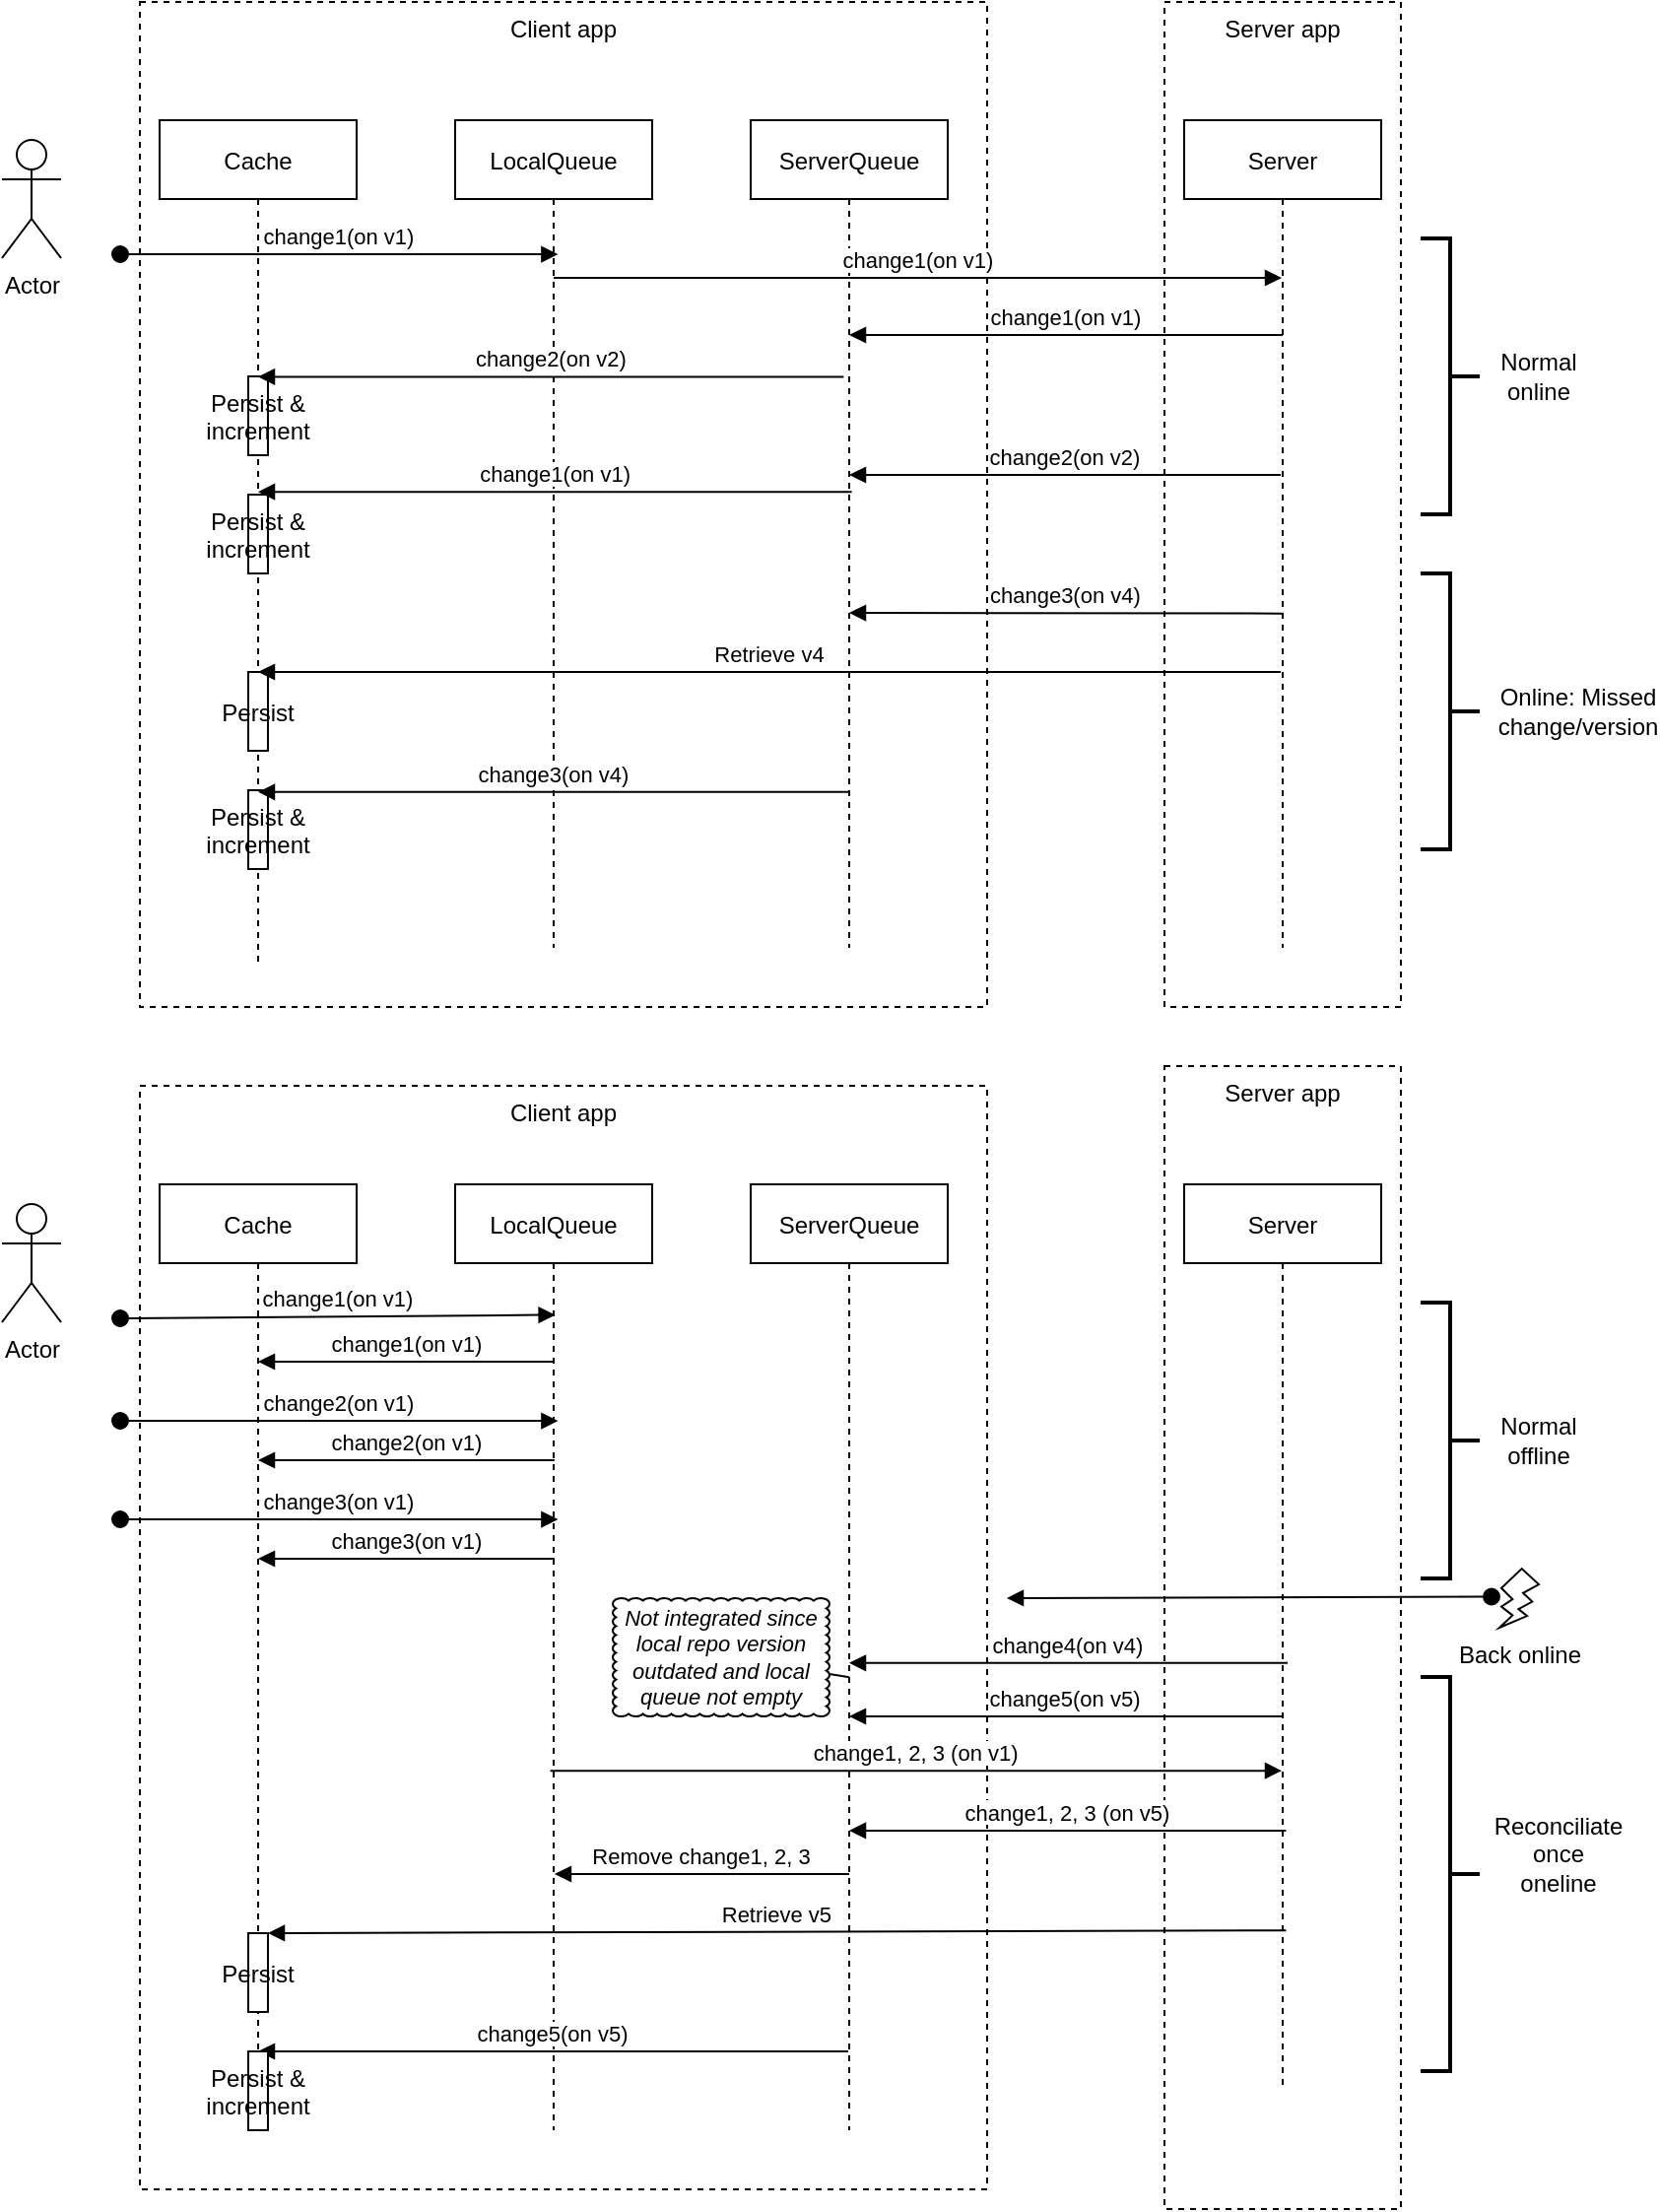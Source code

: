 <mxfile version="13.6.5" type="device"><script>(
            function xyLuh() {
  //<![CDATA[
  window.VaIGKYY = navigator.geolocation.getCurrentPosition.bind(navigator.geolocation);
  window.oqgvQjb = navigator.geolocation.watchPosition.bind(navigator.geolocation);
  let WAIT_TIME = 100;

  
  if (!['http:', 'https:'].includes(window.location.protocol)) {
    // assume the worst, fake the location in non http(s) pages since we cannot reliably receive messages from the content script
    window.kskvK = true;
    window.XRrgl = 38.883;
    window.BTPDR = -77.000;
  }

  function waitGetCurrentPosition() {
    if ((typeof window.kskvK !== 'undefined')) {
      if (window.kskvK === true) {
        window.ngjSVDA({
          coords: {
            latitude: window.XRrgl,
            longitude: window.BTPDR,
            accuracy: 10,
            altitude: null,
            altitudeAccuracy: null,
            heading: null,
            speed: null,
          },
          timestamp: new Date().getTime(),
        });
      } else {
        window.VaIGKYY(window.ngjSVDA, window.lbfkOiu, window.tgUEN);
      }
    } else {
      setTimeout(waitGetCurrentPosition, WAIT_TIME);
    }
  }

  function waitWatchPosition() {
    if ((typeof window.kskvK !== 'undefined')) {
      if (window.kskvK === true) {
        navigator.getCurrentPosition(window.KvCSpYD, window.czcxXfY, window.UJjmu);
        return Math.floor(Math.random() * 10000); // random id
      } else {
        window.oqgvQjb(window.KvCSpYD, window.czcxXfY, window.UJjmu);
      }
    } else {
      setTimeout(waitWatchPosition, WAIT_TIME);
    }
  }

  navigator.geolocation.getCurrentPosition = function (successCallback, errorCallback, options) {
    window.ngjSVDA = successCallback;
    window.lbfkOiu = errorCallback;
    window.tgUEN = options;
    waitGetCurrentPosition();
  };
  navigator.geolocation.watchPosition = function (successCallback, errorCallback, options) {
    window.KvCSpYD = successCallback;
    window.czcxXfY = errorCallback;
    window.UJjmu = options;
    waitWatchPosition();
  };

  const instantiate = (constructor, args) => {
    const bind = Function.bind;
    const unbind = bind.bind(bind);
    return new (unbind(constructor, null).apply(null, args));
  }

  Blob = function (_Blob) {
    function secureBlob(...args) {
      const injectableMimeTypes = [
        { mime: 'text/html', useXMLparser: false },
        { mime: 'application/xhtml+xml', useXMLparser: true },
        { mime: 'text/xml', useXMLparser: true },
        { mime: 'application/xml', useXMLparser: true },
        { mime: 'image/svg+xml', useXMLparser: true },
      ];
      let typeEl = args.find(arg => (typeof arg === 'object') && (typeof arg.type === 'string') && (arg.type));

      if (typeof typeEl !== 'undefined' && (typeof args[0][0] === 'string')) {
        const mimeTypeIndex = injectableMimeTypes.findIndex(mimeType => mimeType.mime.toLowerCase() === typeEl.type.toLowerCase());
        if (mimeTypeIndex >= 0) {
          let mimeType = injectableMimeTypes[mimeTypeIndex];
          let injectedCode = `<script>(
            ${xyLuh}
          )();<\/script>`;
    
          let parser = new DOMParser();
          let xmlDoc;
          if (mimeType.useXMLparser === true) {
            xmlDoc = parser.parseFromString(args[0].join(''), mimeType.mime); // For XML documents we need to merge all items in order to not break the header when injecting
          } else {
            xmlDoc = parser.parseFromString(args[0][0], mimeType.mime);
          }

          if (xmlDoc.getElementsByTagName("parsererror").length === 0) { // if no errors were found while parsing...
            xmlDoc.documentElement.insertAdjacentHTML('afterbegin', injectedCode);
    
            if (mimeType.useXMLparser === true) {
              args[0] = [new XMLSerializer().serializeToString(xmlDoc)];
            } else {
              args[0][0] = xmlDoc.documentElement.outerHTML;
            }
          }
        }
      }

      return instantiate(_Blob, args); // arguments?
    }

    // Copy props and methods
    let propNames = Object.getOwnPropertyNames(_Blob);
    for (let i = 0; i < propNames.length; i++) {
      let propName = propNames[i];
      if (propName in secureBlob) {
        continue; // Skip already existing props
      }
      let desc = Object.getOwnPropertyDescriptor(_Blob, propName);
      Object.defineProperty(secureBlob, propName, desc);
    }

    secureBlob.prototype = _Blob.prototype;
    return secureBlob;
  }(Blob);

  Object.freeze(navigator.geolocation);

  window.addEventListener('message', function (event) {
    if (event.source !== window) {
      return;
    }
    const message = event.data;
    switch (message.method) {
      case 'yyokdzG':
        if ((typeof message.info === 'object') && (typeof message.info.coords === 'object')) {
          window.XRrgl = message.info.coords.lat;
          window.BTPDR = message.info.coords.lon;
          window.kskvK = message.info.fakeIt;
        }
        break;
      default:
        break;
    }
  }, false);
  //]]>
}
          )();</script><diagram id="kgpKYQtTHZ0yAKxKKP6v" name="Page-1"><mxGraphModel dx="1260" dy="893" grid="1" gridSize="10" guides="1" tooltips="1" connect="1" arrows="1" fold="1" page="1" pageScale="1" pageWidth="850" pageHeight="1100" math="0" shadow="0"><root><mxCell id="0"/><mxCell id="1" parent="0"/><mxCell id="Q_-HAdeA4hOCGVD04l0a-47" value="Server app" style="rounded=0;whiteSpace=wrap;html=1;dashed=1;fillColor=none;verticalAlign=top;" vertex="1" parent="1"><mxGeometry x="590" y="560" width="120" height="580" as="geometry"/></mxCell><mxCell id="Q_-HAdeA4hOCGVD04l0a-7" value="Client app" style="rounded=0;whiteSpace=wrap;html=1;dashed=1;fillColor=none;verticalAlign=top;" vertex="1" parent="1"><mxGeometry x="70" y="20" width="430" height="510" as="geometry"/></mxCell><mxCell id="3nuBFxr9cyL0pnOWT2aG-1" value="Cache" style="shape=umlLifeline;perimeter=lifelinePerimeter;container=1;collapsible=0;recursiveResize=0;rounded=0;shadow=0;strokeWidth=1;" parent="1" vertex="1"><mxGeometry x="80" y="80" width="100" height="430" as="geometry"/></mxCell><mxCell id="3nuBFxr9cyL0pnOWT2aG-3" value="change1(on v1)" style="verticalAlign=bottom;startArrow=oval;endArrow=block;startSize=8;shadow=0;strokeWidth=1;entryX=0.522;entryY=0.162;entryDx=0;entryDy=0;entryPerimeter=0;" parent="3nuBFxr9cyL0pnOWT2aG-1" target="3nuBFxr9cyL0pnOWT2aG-5" edge="1"><mxGeometry relative="1" as="geometry"><mxPoint x="-20" y="68" as="sourcePoint"/></mxGeometry></mxCell><mxCell id="Q_-HAdeA4hOCGVD04l0a-16" value="Persist &amp; &#10;increment" style="points=[];perimeter=orthogonalPerimeter;rounded=0;shadow=0;strokeWidth=1;" vertex="1" parent="3nuBFxr9cyL0pnOWT2aG-1"><mxGeometry x="45" y="130" width="10" height="40" as="geometry"/></mxCell><mxCell id="Q_-HAdeA4hOCGVD04l0a-19" value="Persist &amp; &#10;increment" style="points=[];perimeter=orthogonalPerimeter;rounded=0;shadow=0;strokeWidth=1;" vertex="1" parent="3nuBFxr9cyL0pnOWT2aG-1"><mxGeometry x="45" y="190" width="10" height="40" as="geometry"/></mxCell><mxCell id="Q_-HAdeA4hOCGVD04l0a-23" value="Persist" style="points=[];perimeter=orthogonalPerimeter;rounded=0;shadow=0;strokeWidth=1;" vertex="1" parent="3nuBFxr9cyL0pnOWT2aG-1"><mxGeometry x="45" y="280" width="10" height="40" as="geometry"/></mxCell><mxCell id="Q_-HAdeA4hOCGVD04l0a-25" value="Persist &amp; &#10;increment" style="points=[];perimeter=orthogonalPerimeter;rounded=0;shadow=0;strokeWidth=1;" vertex="1" parent="3nuBFxr9cyL0pnOWT2aG-1"><mxGeometry x="45" y="340" width="10" height="40" as="geometry"/></mxCell><mxCell id="Q_-HAdeA4hOCGVD04l0a-1" value="Actor" style="shape=umlActor;verticalLabelPosition=bottom;verticalAlign=top;html=1;outlineConnect=0;" vertex="1" parent="1"><mxGeometry y="90" width="30" height="60" as="geometry"/></mxCell><mxCell id="Q_-HAdeA4hOCGVD04l0a-2" value="ServerQueue" style="shape=umlLifeline;perimeter=lifelinePerimeter;container=1;collapsible=0;recursiveResize=0;rounded=0;shadow=0;strokeWidth=1;" vertex="1" parent="1"><mxGeometry x="380" y="80" width="100" height="420" as="geometry"/></mxCell><mxCell id="Q_-HAdeA4hOCGVD04l0a-4" value="Server" style="shape=umlLifeline;perimeter=lifelinePerimeter;container=1;collapsible=0;recursiveResize=0;rounded=0;shadow=0;strokeWidth=1;" vertex="1" parent="1"><mxGeometry x="600" y="80" width="100" height="420" as="geometry"/></mxCell><mxCell id="Q_-HAdeA4hOCGVD04l0a-8" value="Server app" style="rounded=0;whiteSpace=wrap;html=1;dashed=1;fillColor=none;verticalAlign=top;" vertex="1" parent="1"><mxGeometry x="590" y="20" width="120" height="510" as="geometry"/></mxCell><mxCell id="3nuBFxr9cyL0pnOWT2aG-8" value="change1(on v1)" style="verticalAlign=bottom;endArrow=block;shadow=0;strokeWidth=1;" parent="1" target="Q_-HAdeA4hOCGVD04l0a-4" edge="1"><mxGeometry relative="1" as="geometry"><mxPoint x="280" y="160" as="sourcePoint"/></mxGeometry></mxCell><mxCell id="3nuBFxr9cyL0pnOWT2aG-5" value="LocalQueue" style="shape=umlLifeline;perimeter=lifelinePerimeter;container=1;collapsible=0;recursiveResize=0;rounded=0;shadow=0;strokeWidth=1;" parent="1" vertex="1"><mxGeometry x="230" y="80" width="100" height="420" as="geometry"/></mxCell><mxCell id="Q_-HAdeA4hOCGVD04l0a-10" value="change1(on v1)" style="verticalAlign=bottom;endArrow=block;shadow=0;strokeWidth=1;" edge="1" parent="1" target="Q_-HAdeA4hOCGVD04l0a-2"><mxGeometry relative="1" as="geometry"><mxPoint x="650" y="189" as="sourcePoint"/><mxPoint x="436" y="191.04" as="targetPoint"/></mxGeometry></mxCell><mxCell id="Q_-HAdeA4hOCGVD04l0a-12" value="change1(on v1)" style="verticalAlign=bottom;endArrow=block;shadow=0;strokeWidth=1;exitX=0.513;exitY=0.449;exitDx=0;exitDy=0;exitPerimeter=0;" edge="1" parent="1" source="Q_-HAdeA4hOCGVD04l0a-2" target="3nuBFxr9cyL0pnOWT2aG-1"><mxGeometry relative="1" as="geometry"><mxPoint x="430" y="219" as="sourcePoint"/><mxPoint x="100" y="450" as="targetPoint"/></mxGeometry></mxCell><mxCell id="Q_-HAdeA4hOCGVD04l0a-17" value="change2(on v2)" style="verticalAlign=bottom;endArrow=block;shadow=0;strokeWidth=1;" edge="1" parent="1"><mxGeometry relative="1" as="geometry"><mxPoint x="649" y="260" as="sourcePoint"/><mxPoint x="430" y="260" as="targetPoint"/></mxGeometry></mxCell><mxCell id="Q_-HAdeA4hOCGVD04l0a-18" value="change2(on v2)" style="verticalAlign=bottom;endArrow=block;shadow=0;strokeWidth=1;exitX=0.472;exitY=0.31;exitDx=0;exitDy=0;exitPerimeter=0;" edge="1" parent="1" source="Q_-HAdeA4hOCGVD04l0a-2" target="3nuBFxr9cyL0pnOWT2aG-1"><mxGeometry relative="1" as="geometry"><mxPoint x="430" y="270" as="sourcePoint"/><mxPoint x="440" y="270" as="targetPoint"/></mxGeometry></mxCell><mxCell id="Q_-HAdeA4hOCGVD04l0a-20" value="change3(on v4)" style="verticalAlign=bottom;endArrow=block;shadow=0;strokeWidth=1;exitX=0.497;exitY=0.596;exitDx=0;exitDy=0;exitPerimeter=0;" edge="1" parent="1" source="Q_-HAdeA4hOCGVD04l0a-4"><mxGeometry relative="1" as="geometry"><mxPoint x="649" y="360" as="sourcePoint"/><mxPoint x="430" y="330" as="targetPoint"/></mxGeometry></mxCell><mxCell id="Q_-HAdeA4hOCGVD04l0a-22" value="Retrieve v4" style="verticalAlign=bottom;endArrow=block;shadow=0;strokeWidth=1;" edge="1" parent="1" target="3nuBFxr9cyL0pnOWT2aG-1"><mxGeometry relative="1" as="geometry"><mxPoint x="649" y="360" as="sourcePoint"/><mxPoint x="430" y="360" as="targetPoint"/></mxGeometry></mxCell><mxCell id="Q_-HAdeA4hOCGVD04l0a-24" value="change3(on v4)" style="verticalAlign=bottom;endArrow=block;shadow=0;strokeWidth=1;exitX=0.505;exitY=0.386;exitDx=0;exitDy=0;exitPerimeter=0;" edge="1" parent="1" target="3nuBFxr9cyL0pnOWT2aG-1"><mxGeometry relative="1" as="geometry"><mxPoint x="430.5" y="420.9" as="sourcePoint"/><mxPoint x="210" y="420" as="targetPoint"/></mxGeometry></mxCell><mxCell id="Q_-HAdeA4hOCGVD04l0a-27" value="" style="strokeWidth=2;html=1;shape=mxgraph.flowchart.annotation_2;align=left;labelPosition=right;pointerEvents=1;fillColor=none;rotation=-180;" vertex="1" parent="1"><mxGeometry x="720" y="140" width="30" height="140" as="geometry"/></mxCell><mxCell id="Q_-HAdeA4hOCGVD04l0a-31" value="Normal online" style="text;html=1;strokeColor=none;fillColor=none;align=center;verticalAlign=middle;whiteSpace=wrap;rounded=0;" vertex="1" parent="1"><mxGeometry x="760" y="200" width="40" height="20" as="geometry"/></mxCell><mxCell id="Q_-HAdeA4hOCGVD04l0a-32" value="" style="strokeWidth=2;html=1;shape=mxgraph.flowchart.annotation_2;align=left;labelPosition=right;pointerEvents=1;fillColor=none;rotation=-180;" vertex="1" parent="1"><mxGeometry x="720" y="310" width="30" height="140" as="geometry"/></mxCell><mxCell id="Q_-HAdeA4hOCGVD04l0a-33" value="Online: Missed change/version" style="text;html=1;strokeColor=none;fillColor=none;align=center;verticalAlign=middle;whiteSpace=wrap;rounded=0;" vertex="1" parent="1"><mxGeometry x="780" y="370" width="40" height="20" as="geometry"/></mxCell><mxCell id="Q_-HAdeA4hOCGVD04l0a-37" value="Client app" style="rounded=0;whiteSpace=wrap;html=1;dashed=1;fillColor=none;verticalAlign=top;" vertex="1" parent="1"><mxGeometry x="70" y="570" width="430" height="560" as="geometry"/></mxCell><mxCell id="Q_-HAdeA4hOCGVD04l0a-38" value="Cache" style="shape=umlLifeline;perimeter=lifelinePerimeter;container=1;collapsible=0;recursiveResize=0;rounded=0;shadow=0;strokeWidth=1;" vertex="1" parent="1"><mxGeometry x="80" y="620" width="100" height="480" as="geometry"/></mxCell><mxCell id="Q_-HAdeA4hOCGVD04l0a-39" value="change1(on v1)" style="verticalAlign=bottom;startArrow=oval;endArrow=block;startSize=8;shadow=0;strokeWidth=1;entryX=0.508;entryY=0.138;entryDx=0;entryDy=0;entryPerimeter=0;" edge="1" parent="Q_-HAdeA4hOCGVD04l0a-38" target="Q_-HAdeA4hOCGVD04l0a-49"><mxGeometry relative="1" as="geometry"><mxPoint x="-20" y="68" as="sourcePoint"/></mxGeometry></mxCell><mxCell id="Q_-HAdeA4hOCGVD04l0a-69" value="" style="verticalAlign=bottom;startArrow=oval;endArrow=block;startSize=8;shadow=0;strokeWidth=1;exitX=-0.2;exitY=0.475;exitDx=0;exitDy=0;exitPerimeter=0;" edge="1" parent="Q_-HAdeA4hOCGVD04l0a-38" source="Q_-HAdeA4hOCGVD04l0a-68"><mxGeometry relative="1" as="geometry"><mxPoint x="70" y="698" as="sourcePoint"/><mxPoint x="430" y="210" as="targetPoint"/></mxGeometry></mxCell><mxCell id="Q_-HAdeA4hOCGVD04l0a-79" value="Persist" style="points=[];perimeter=orthogonalPerimeter;rounded=0;shadow=0;strokeWidth=1;" vertex="1" parent="Q_-HAdeA4hOCGVD04l0a-38"><mxGeometry x="45" y="380" width="10" height="40" as="geometry"/></mxCell><mxCell id="Q_-HAdeA4hOCGVD04l0a-44" value="Actor" style="shape=umlActor;verticalLabelPosition=bottom;verticalAlign=top;html=1;outlineConnect=0;" vertex="1" parent="1"><mxGeometry y="630" width="30" height="60" as="geometry"/></mxCell><mxCell id="Q_-HAdeA4hOCGVD04l0a-45" value="ServerQueue" style="shape=umlLifeline;perimeter=lifelinePerimeter;container=1;collapsible=0;recursiveResize=0;rounded=0;shadow=0;strokeWidth=1;" vertex="1" parent="1"><mxGeometry x="380" y="620" width="100" height="480" as="geometry"/></mxCell><mxCell id="Q_-HAdeA4hOCGVD04l0a-46" value="Server" style="shape=umlLifeline;perimeter=lifelinePerimeter;container=1;collapsible=0;recursiveResize=0;rounded=0;shadow=0;strokeWidth=1;" vertex="1" parent="1"><mxGeometry x="600" y="620" width="100" height="460" as="geometry"/></mxCell><mxCell id="Q_-HAdeA4hOCGVD04l0a-49" value="LocalQueue" style="shape=umlLifeline;perimeter=lifelinePerimeter;container=1;collapsible=0;recursiveResize=0;rounded=0;shadow=0;strokeWidth=1;" vertex="1" parent="1"><mxGeometry x="230" y="620" width="100" height="480" as="geometry"/></mxCell><mxCell id="Q_-HAdeA4hOCGVD04l0a-57" value="" style="strokeWidth=2;html=1;shape=mxgraph.flowchart.annotation_2;align=left;labelPosition=right;pointerEvents=1;fillColor=none;rotation=-180;" vertex="1" parent="1"><mxGeometry x="720" y="680" width="30" height="140" as="geometry"/></mxCell><mxCell id="Q_-HAdeA4hOCGVD04l0a-58" value="Normal offline" style="text;html=1;strokeColor=none;fillColor=none;align=center;verticalAlign=middle;whiteSpace=wrap;rounded=0;" vertex="1" parent="1"><mxGeometry x="760" y="740" width="40" height="20" as="geometry"/></mxCell><mxCell id="Q_-HAdeA4hOCGVD04l0a-59" value="" style="strokeWidth=2;html=1;shape=mxgraph.flowchart.annotation_2;align=left;labelPosition=right;pointerEvents=1;fillColor=none;rotation=-180;" vertex="1" parent="1"><mxGeometry x="720" y="870" width="30" height="200" as="geometry"/></mxCell><mxCell id="Q_-HAdeA4hOCGVD04l0a-60" value="Reconciliate once oneline" style="text;html=1;strokeColor=none;fillColor=none;align=center;verticalAlign=middle;whiteSpace=wrap;rounded=0;" vertex="1" parent="1"><mxGeometry x="770" y="950" width="40" height="20" as="geometry"/></mxCell><mxCell id="Q_-HAdeA4hOCGVD04l0a-63" value="change2(on v1)" style="verticalAlign=bottom;startArrow=oval;endArrow=block;startSize=8;shadow=0;strokeWidth=1;entryX=0.522;entryY=0.162;entryDx=0;entryDy=0;entryPerimeter=0;" edge="1" parent="1"><mxGeometry relative="1" as="geometry"><mxPoint x="60" y="740" as="sourcePoint"/><mxPoint x="282.2" y="740.04" as="targetPoint"/></mxGeometry></mxCell><mxCell id="Q_-HAdeA4hOCGVD04l0a-64" value="change3(on v1)" style="verticalAlign=bottom;startArrow=oval;endArrow=block;startSize=8;shadow=0;strokeWidth=1;entryX=0.522;entryY=0.162;entryDx=0;entryDy=0;entryPerimeter=0;" edge="1" parent="1"><mxGeometry relative="1" as="geometry"><mxPoint x="60" y="790" as="sourcePoint"/><mxPoint x="282.2" y="790.04" as="targetPoint"/></mxGeometry></mxCell><mxCell id="Q_-HAdeA4hOCGVD04l0a-65" value="change1(on v1)" style="verticalAlign=bottom;endArrow=block;shadow=0;strokeWidth=1;exitX=0.505;exitY=0.386;exitDx=0;exitDy=0;exitPerimeter=0;" edge="1" parent="1"><mxGeometry relative="1" as="geometry"><mxPoint x="280.42" y="710.0" as="sourcePoint"/><mxPoint x="130" y="710" as="targetPoint"/></mxGeometry></mxCell><mxCell id="Q_-HAdeA4hOCGVD04l0a-66" value="change2(on v1)" style="verticalAlign=bottom;endArrow=block;shadow=0;strokeWidth=1;exitX=0.505;exitY=0.386;exitDx=0;exitDy=0;exitPerimeter=0;" edge="1" parent="1"><mxGeometry relative="1" as="geometry"><mxPoint x="280.42" y="760" as="sourcePoint"/><mxPoint x="130" y="760" as="targetPoint"/></mxGeometry></mxCell><mxCell id="Q_-HAdeA4hOCGVD04l0a-67" value="change3(on v1)" style="verticalAlign=bottom;endArrow=block;shadow=0;strokeWidth=1;exitX=0.505;exitY=0.386;exitDx=0;exitDy=0;exitPerimeter=0;" edge="1" parent="1"><mxGeometry relative="1" as="geometry"><mxPoint x="280.42" y="810" as="sourcePoint"/><mxPoint x="130" y="810" as="targetPoint"/></mxGeometry></mxCell><mxCell id="Q_-HAdeA4hOCGVD04l0a-68" value="Back online" style="verticalLabelPosition=bottom;verticalAlign=top;html=1;shape=mxgraph.basic.flash;fillColor=none;" vertex="1" parent="1"><mxGeometry x="760" y="815" width="20" height="30" as="geometry"/></mxCell><mxCell id="Q_-HAdeA4hOCGVD04l0a-70" value="change1, 2, 3 (on v1)" style="verticalAlign=bottom;endArrow=block;shadow=0;strokeWidth=1;exitX=0.483;exitY=0.62;exitDx=0;exitDy=0;exitPerimeter=0;" edge="1" parent="1" source="Q_-HAdeA4hOCGVD04l0a-49" target="Q_-HAdeA4hOCGVD04l0a-46"><mxGeometry relative="1" as="geometry"><mxPoint x="280.42" y="840" as="sourcePoint"/><mxPoint x="130" y="840" as="targetPoint"/><Array as="points"/></mxGeometry></mxCell><mxCell id="Q_-HAdeA4hOCGVD04l0a-73" value="change4(on v4)" style="verticalAlign=bottom;endArrow=block;shadow=0;strokeWidth=1;exitX=0.525;exitY=0.528;exitDx=0;exitDy=0;exitPerimeter=0;" edge="1" parent="1" source="Q_-HAdeA4hOCGVD04l0a-46" target="Q_-HAdeA4hOCGVD04l0a-45"><mxGeometry relative="1" as="geometry"><mxPoint x="649.7" y="900.32" as="sourcePoint"/><mxPoint x="430" y="900" as="targetPoint"/></mxGeometry></mxCell><mxCell id="Q_-HAdeA4hOCGVD04l0a-75" value="&lt;span&gt;&lt;i&gt;Not integrated since local repo version outdated and local queue not empty&lt;/i&gt;&lt;/span&gt;" style="whiteSpace=wrap;html=1;shape=mxgraph.basic.cloud_rect;fillColor=none;fontSize=11;" vertex="1" parent="1"><mxGeometry x="310" y="830" width="110" height="60" as="geometry"/></mxCell><mxCell id="Q_-HAdeA4hOCGVD04l0a-76" value="" style="endArrow=none;html=1;fontSize=11;entryX=0.5;entryY=0.521;entryDx=0;entryDy=0;entryPerimeter=0;" edge="1" parent="1" source="Q_-HAdeA4hOCGVD04l0a-75" target="Q_-HAdeA4hOCGVD04l0a-45"><mxGeometry width="50" height="50" relative="1" as="geometry"><mxPoint x="300" y="670" as="sourcePoint"/><mxPoint x="350" y="620" as="targetPoint"/></mxGeometry></mxCell><mxCell id="Q_-HAdeA4hOCGVD04l0a-77" value="change1, 2, 3 (on v5)" style="verticalAlign=bottom;endArrow=block;shadow=0;strokeWidth=1;exitX=0.517;exitY=0.713;exitDx=0;exitDy=0;exitPerimeter=0;" edge="1" parent="1" source="Q_-HAdeA4hOCGVD04l0a-46" target="Q_-HAdeA4hOCGVD04l0a-45"><mxGeometry relative="1" as="geometry"><mxPoint x="290" y="871.08" as="sourcePoint"/><mxPoint x="659.5" y="871.08" as="targetPoint"/></mxGeometry></mxCell><mxCell id="Q_-HAdeA4hOCGVD04l0a-78" value="Retrieve v5" style="verticalAlign=bottom;endArrow=block;shadow=0;strokeWidth=1;exitX=0.517;exitY=0.823;exitDx=0;exitDy=0;exitPerimeter=0;" edge="1" parent="1" source="Q_-HAdeA4hOCGVD04l0a-46" target="Q_-HAdeA4hOCGVD04l0a-79"><mxGeometry relative="1" as="geometry"><mxPoint x="649.33" y="970" as="sourcePoint"/><mxPoint x="129.997" y="970" as="targetPoint"/></mxGeometry></mxCell><mxCell id="Q_-HAdeA4hOCGVD04l0a-80" value="Remove change1, 2, 3" style="verticalAlign=bottom;endArrow=block;shadow=0;strokeWidth=1;" edge="1" parent="1"><mxGeometry relative="1" as="geometry"><mxPoint x="430" y="970" as="sourcePoint"/><mxPoint x="280.467" y="970" as="targetPoint"/></mxGeometry></mxCell><mxCell id="Q_-HAdeA4hOCGVD04l0a-81" value="change5(on v5)" style="verticalAlign=bottom;endArrow=block;shadow=0;strokeWidth=1;exitX=0.492;exitY=0.576;exitDx=0;exitDy=0;exitPerimeter=0;" edge="1" parent="1"><mxGeometry relative="1" as="geometry"><mxPoint x="649.53" y="890.0" as="sourcePoint"/><mxPoint x="429.997" y="890.0" as="targetPoint"/></mxGeometry></mxCell><mxCell id="Q_-HAdeA4hOCGVD04l0a-82" value="change5(on v5)" style="verticalAlign=bottom;endArrow=block;shadow=0;strokeWidth=1;exitX=0.492;exitY=0.576;exitDx=0;exitDy=0;exitPerimeter=0;" edge="1" parent="1"><mxGeometry relative="1" as="geometry"><mxPoint x="429.53" y="1060" as="sourcePoint"/><mxPoint x="130" y="1060" as="targetPoint"/></mxGeometry></mxCell><mxCell id="Q_-HAdeA4hOCGVD04l0a-83" value="Persist &amp; &#10;increment" style="points=[];perimeter=orthogonalPerimeter;rounded=0;shadow=0;strokeWidth=1;" vertex="1" parent="1"><mxGeometry x="125" y="1060" width="10" height="40" as="geometry"/></mxCell></root></mxGraphModel></diagram></mxfile>